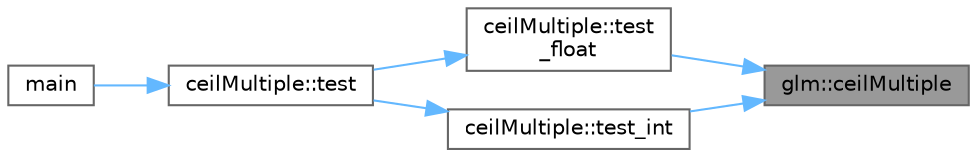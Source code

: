 digraph "glm::ceilMultiple"
{
 // LATEX_PDF_SIZE
  bgcolor="transparent";
  edge [fontname=Helvetica,fontsize=10,labelfontname=Helvetica,labelfontsize=10];
  node [fontname=Helvetica,fontsize=10,shape=box,height=0.2,width=0.4];
  rankdir="RL";
  Node1 [id="Node000001",label="glm::ceilMultiple",height=0.2,width=0.4,color="gray40", fillcolor="grey60", style="filled", fontcolor="black",tooltip=" "];
  Node1 -> Node2 [id="edge11_Node000001_Node000002",dir="back",color="steelblue1",style="solid",tooltip=" "];
  Node2 [id="Node000002",label="ceilMultiple::test\l_float",height=0.2,width=0.4,color="grey40", fillcolor="white", style="filled",URL="$namespaceceil_multiple.html#a9aeb5673341e5e7f43b0885375daed6d",tooltip=" "];
  Node2 -> Node3 [id="edge12_Node000002_Node000003",dir="back",color="steelblue1",style="solid",tooltip=" "];
  Node3 [id="Node000003",label="ceilMultiple::test",height=0.2,width=0.4,color="grey40", fillcolor="white", style="filled",URL="$namespaceceil_multiple.html#a889e9075e4cffd9417f37771c7da1a4c",tooltip=" "];
  Node3 -> Node4 [id="edge13_Node000003_Node000004",dir="back",color="steelblue1",style="solid",tooltip=" "];
  Node4 [id="Node000004",label="main",height=0.2,width=0.4,color="grey40", fillcolor="white", style="filled",URL="$_classes_2lib_2glm_2test_2gtc_2gtc__round_8cpp.html#ae66f6b31b5ad750f1fe042a706a4e3d4",tooltip=" "];
  Node1 -> Node5 [id="edge14_Node000001_Node000005",dir="back",color="steelblue1",style="solid",tooltip=" "];
  Node5 [id="Node000005",label="ceilMultiple::test_int",height=0.2,width=0.4,color="grey40", fillcolor="white", style="filled",URL="$namespaceceil_multiple.html#ac86a41d19e62f1331e61b6f56bdac76d",tooltip=" "];
  Node5 -> Node3 [id="edge15_Node000005_Node000003",dir="back",color="steelblue1",style="solid",tooltip=" "];
}
